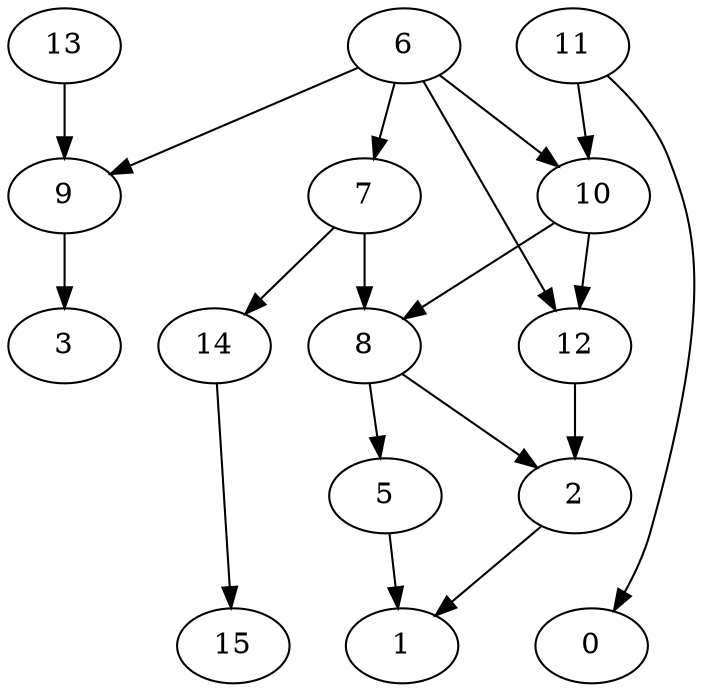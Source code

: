 digraph G {
    2;
    1;
    6;
    7;
    9;
    10;
    12;
    8;
    14;
    3;
    5;
    15;
    11;
    0;
    13;
    2 -> 1 [weight=0];
    6 -> 7 [weight=1];
    6 -> 9 [weight=0];
    6 -> 10 [weight=1];
    6 -> 12 [weight=0];
    7 -> 8 [weight=2];
    7 -> 14 [weight=0];
    9 -> 3 [weight=2];
    10 -> 8 [weight=0];
    10 -> 12 [weight=0];
    12 -> 2 [weight=2];
    8 -> 2 [weight=0];
    8 -> 5 [weight=0];
    14 -> 15 [weight=0];
    5 -> 1 [weight=0];
    11 -> 10 [weight=0];
    11 -> 0 [weight=0];
    13 -> 9 [weight=1];
}
